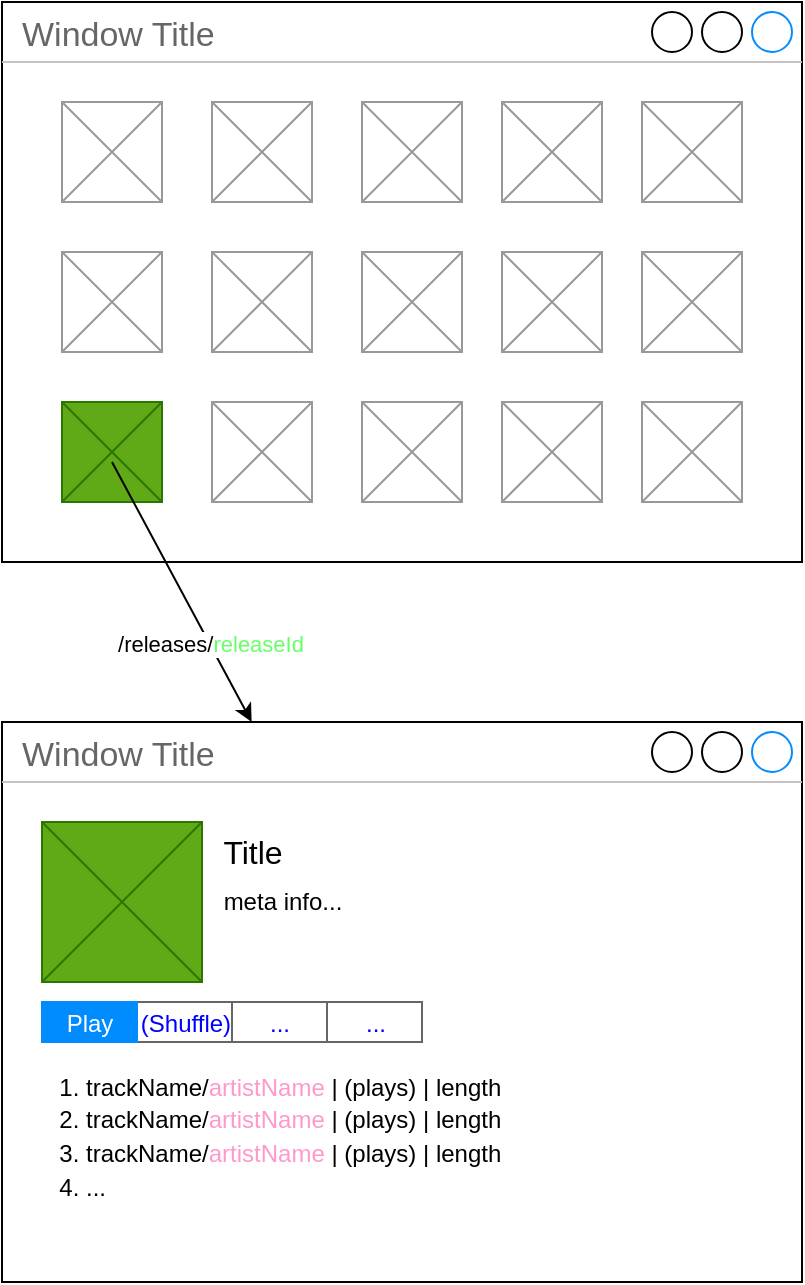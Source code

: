 <mxfile version="24.4.0" type="device">
  <diagram name="Page-1" id="b-V1Spg33pdkOXLn0fel">
    <mxGraphModel dx="1372" dy="884" grid="1" gridSize="10" guides="1" tooltips="1" connect="1" arrows="1" fold="1" page="1" pageScale="1" pageWidth="850" pageHeight="1100" math="0" shadow="0">
      <root>
        <mxCell id="0" />
        <mxCell id="1" parent="0" />
        <mxCell id="Laf__3OjtKrQcWO3HFms-33" value="Window Title" style="strokeWidth=1;shadow=0;dashed=0;align=center;html=1;shape=mxgraph.mockup.containers.window;align=left;verticalAlign=top;spacingLeft=8;strokeColor2=#008cff;strokeColor3=#c4c4c4;fontColor=#666666;mainText=;fontSize=17;labelBackgroundColor=none;whiteSpace=wrap;" vertex="1" parent="1">
          <mxGeometry x="40" y="40" width="400" height="280" as="geometry" />
        </mxCell>
        <mxCell id="Laf__3OjtKrQcWO3HFms-67" value="" style="group" vertex="1" connectable="0" parent="1">
          <mxGeometry x="70" y="90" width="340" height="200" as="geometry" />
        </mxCell>
        <mxCell id="Laf__3OjtKrQcWO3HFms-44" value="" style="verticalLabelPosition=bottom;shadow=0;dashed=0;align=center;html=1;verticalAlign=top;strokeWidth=1;shape=mxgraph.mockup.graphics.simpleIcon;strokeColor=#999999;fillColor=#ffffff;" vertex="1" parent="Laf__3OjtKrQcWO3HFms-67">
          <mxGeometry width="50" height="50" as="geometry" />
        </mxCell>
        <mxCell id="Laf__3OjtKrQcWO3HFms-45" value="" style="verticalLabelPosition=bottom;shadow=0;dashed=0;align=center;html=1;verticalAlign=top;strokeWidth=1;shape=mxgraph.mockup.graphics.simpleIcon;strokeColor=#999999;fillColor=#ffffff;" vertex="1" parent="Laf__3OjtKrQcWO3HFms-67">
          <mxGeometry x="75" width="50" height="50" as="geometry" />
        </mxCell>
        <mxCell id="Laf__3OjtKrQcWO3HFms-46" value="" style="verticalLabelPosition=bottom;shadow=0;dashed=0;align=center;html=1;verticalAlign=top;strokeWidth=1;shape=mxgraph.mockup.graphics.simpleIcon;strokeColor=#999999;fillColor=#ffffff;" vertex="1" parent="Laf__3OjtKrQcWO3HFms-67">
          <mxGeometry x="150" width="50" height="50" as="geometry" />
        </mxCell>
        <mxCell id="Laf__3OjtKrQcWO3HFms-47" value="" style="verticalLabelPosition=bottom;shadow=0;dashed=0;align=center;html=1;verticalAlign=top;strokeWidth=1;shape=mxgraph.mockup.graphics.simpleIcon;strokeColor=#999999;fillColor=#ffffff;" vertex="1" parent="Laf__3OjtKrQcWO3HFms-67">
          <mxGeometry y="75" width="50" height="50" as="geometry" />
        </mxCell>
        <mxCell id="Laf__3OjtKrQcWO3HFms-48" value="" style="verticalLabelPosition=bottom;shadow=0;dashed=0;align=center;html=1;verticalAlign=top;strokeWidth=1;shape=mxgraph.mockup.graphics.simpleIcon;strokeColor=#999999;fillColor=#ffffff;" vertex="1" parent="Laf__3OjtKrQcWO3HFms-67">
          <mxGeometry x="75" y="75" width="50" height="50" as="geometry" />
        </mxCell>
        <mxCell id="Laf__3OjtKrQcWO3HFms-49" value="" style="verticalLabelPosition=bottom;shadow=0;dashed=0;align=center;html=1;verticalAlign=top;strokeWidth=1;shape=mxgraph.mockup.graphics.simpleIcon;strokeColor=#999999;fillColor=#ffffff;" vertex="1" parent="Laf__3OjtKrQcWO3HFms-67">
          <mxGeometry x="150" y="75" width="50" height="50" as="geometry" />
        </mxCell>
        <mxCell id="Laf__3OjtKrQcWO3HFms-50" value="" style="verticalLabelPosition=bottom;shadow=0;dashed=0;align=center;html=1;verticalAlign=top;strokeWidth=1;shape=mxgraph.mockup.graphics.simpleIcon;strokeColor=#2D7600;fillColor=#60a917;fontColor=#ffffff;" vertex="1" parent="Laf__3OjtKrQcWO3HFms-67">
          <mxGeometry y="150" width="50" height="50" as="geometry" />
        </mxCell>
        <mxCell id="Laf__3OjtKrQcWO3HFms-51" value="" style="verticalLabelPosition=bottom;shadow=0;dashed=0;align=center;html=1;verticalAlign=top;strokeWidth=1;shape=mxgraph.mockup.graphics.simpleIcon;strokeColor=#999999;fillColor=#ffffff;" vertex="1" parent="Laf__3OjtKrQcWO3HFms-67">
          <mxGeometry x="75" y="150" width="50" height="50" as="geometry" />
        </mxCell>
        <mxCell id="Laf__3OjtKrQcWO3HFms-52" value="" style="verticalLabelPosition=bottom;shadow=0;dashed=0;align=center;html=1;verticalAlign=top;strokeWidth=1;shape=mxgraph.mockup.graphics.simpleIcon;strokeColor=#999999;fillColor=#ffffff;" vertex="1" parent="Laf__3OjtKrQcWO3HFms-67">
          <mxGeometry x="150" y="150" width="50" height="50" as="geometry" />
        </mxCell>
        <mxCell id="Laf__3OjtKrQcWO3HFms-53" value="" style="verticalLabelPosition=bottom;shadow=0;dashed=0;align=center;html=1;verticalAlign=top;strokeWidth=1;shape=mxgraph.mockup.graphics.simpleIcon;strokeColor=#999999;fillColor=#ffffff;" vertex="1" parent="Laf__3OjtKrQcWO3HFms-67">
          <mxGeometry x="220" width="50" height="50" as="geometry" />
        </mxCell>
        <mxCell id="Laf__3OjtKrQcWO3HFms-54" value="" style="verticalLabelPosition=bottom;shadow=0;dashed=0;align=center;html=1;verticalAlign=top;strokeWidth=1;shape=mxgraph.mockup.graphics.simpleIcon;strokeColor=#999999;fillColor=#ffffff;" vertex="1" parent="Laf__3OjtKrQcWO3HFms-67">
          <mxGeometry x="220" y="75" width="50" height="50" as="geometry" />
        </mxCell>
        <mxCell id="Laf__3OjtKrQcWO3HFms-55" value="" style="verticalLabelPosition=bottom;shadow=0;dashed=0;align=center;html=1;verticalAlign=top;strokeWidth=1;shape=mxgraph.mockup.graphics.simpleIcon;strokeColor=#999999;fillColor=#ffffff;" vertex="1" parent="Laf__3OjtKrQcWO3HFms-67">
          <mxGeometry x="220" y="150" width="50" height="50" as="geometry" />
        </mxCell>
        <mxCell id="Laf__3OjtKrQcWO3HFms-56" value="" style="verticalLabelPosition=bottom;shadow=0;dashed=0;align=center;html=1;verticalAlign=top;strokeWidth=1;shape=mxgraph.mockup.graphics.simpleIcon;strokeColor=#999999;fillColor=#ffffff;" vertex="1" parent="Laf__3OjtKrQcWO3HFms-67">
          <mxGeometry x="290" width="50" height="50" as="geometry" />
        </mxCell>
        <mxCell id="Laf__3OjtKrQcWO3HFms-57" value="" style="verticalLabelPosition=bottom;shadow=0;dashed=0;align=center;html=1;verticalAlign=top;strokeWidth=1;shape=mxgraph.mockup.graphics.simpleIcon;strokeColor=#999999;fillColor=#ffffff;" vertex="1" parent="Laf__3OjtKrQcWO3HFms-67">
          <mxGeometry x="290" y="75" width="50" height="50" as="geometry" />
        </mxCell>
        <mxCell id="Laf__3OjtKrQcWO3HFms-58" value="" style="verticalLabelPosition=bottom;shadow=0;dashed=0;align=center;html=1;verticalAlign=top;strokeWidth=1;shape=mxgraph.mockup.graphics.simpleIcon;strokeColor=#999999;fillColor=#ffffff;" vertex="1" parent="Laf__3OjtKrQcWO3HFms-67">
          <mxGeometry x="290" y="150" width="50" height="50" as="geometry" />
        </mxCell>
        <mxCell id="Laf__3OjtKrQcWO3HFms-85" value="" style="group" vertex="1" connectable="0" parent="1">
          <mxGeometry x="40" y="400" width="400" height="280" as="geometry" />
        </mxCell>
        <mxCell id="Laf__3OjtKrQcWO3HFms-68" value="Window Title" style="strokeWidth=1;shadow=0;dashed=0;align=center;html=1;shape=mxgraph.mockup.containers.window;align=left;verticalAlign=top;spacingLeft=8;strokeColor2=#008cff;strokeColor3=#c4c4c4;fontColor=#666666;mainText=;fontSize=17;labelBackgroundColor=none;whiteSpace=wrap;" vertex="1" parent="Laf__3OjtKrQcWO3HFms-85">
          <mxGeometry width="400" height="280" as="geometry" />
        </mxCell>
        <mxCell id="Laf__3OjtKrQcWO3HFms-88" value="" style="group" vertex="1" connectable="0" parent="Laf__3OjtKrQcWO3HFms-85">
          <mxGeometry y="50" width="280" height="200" as="geometry" />
        </mxCell>
        <mxCell id="Laf__3OjtKrQcWO3HFms-69" value="" style="verticalLabelPosition=bottom;shadow=0;dashed=0;align=center;html=1;verticalAlign=top;strokeWidth=1;shape=mxgraph.mockup.graphics.simpleIcon;strokeColor=#2D7600;fillColor=#60a917;fontColor=#ffffff;" vertex="1" parent="Laf__3OjtKrQcWO3HFms-88">
          <mxGeometry x="20" width="80" height="80" as="geometry" />
        </mxCell>
        <mxCell id="Laf__3OjtKrQcWO3HFms-19" value="&lt;ol style=&quot;line-height: 140%;&quot;&gt;&lt;li&gt;trackName/&lt;font style=&quot;font-size: 12px;&quot; color=&quot;#ff99cc&quot;&gt;artistName&lt;/font&gt;&amp;nbsp;| (plays) | length&lt;/li&gt;&lt;li&gt;trackName/&lt;font style=&quot;font-size: 12px;&quot; color=&quot;#ff99cc&quot;&gt;artistName&lt;/font&gt;&amp;nbsp;| (plays) | length&lt;/li&gt;&lt;li&gt;trackName/&lt;font style=&quot;font-size: 12px;&quot; color=&quot;#ff99cc&quot;&gt;artistName&lt;/font&gt;&amp;nbsp;| (plays) | length&lt;/li&gt;&lt;li&gt;...&lt;/li&gt;&lt;/ol&gt;" style="text;strokeColor=none;fillColor=none;html=1;whiteSpace=wrap;verticalAlign=middle;overflow=hidden;spacing=2;" vertex="1" parent="Laf__3OjtKrQcWO3HFms-88">
          <mxGeometry y="110" width="280" height="90" as="geometry" />
        </mxCell>
        <mxCell id="Laf__3OjtKrQcWO3HFms-77" value="" style="strokeWidth=1;shadow=0;dashed=0;align=center;html=1;shape=mxgraph.mockup.text.rrect;rSize=0;strokeColor=#666666;" vertex="1" parent="Laf__3OjtKrQcWO3HFms-88">
          <mxGeometry x="20" y="90" width="190" height="20" as="geometry" />
        </mxCell>
        <mxCell id="Laf__3OjtKrQcWO3HFms-78" value="&lt;font style=&quot;font-size: 12px;&quot;&gt;(Shuffle)&lt;/font&gt;" style="strokeColor=inherit;fillColor=inherit;gradientColor=inherit;strokeWidth=1;shadow=0;dashed=0;align=center;html=1;shape=mxgraph.mockup.text.rrect;rSize=0;fontSize=17;fontColor=#0000ff;whiteSpace=wrap;" vertex="1" parent="Laf__3OjtKrQcWO3HFms-77">
          <mxGeometry x="47.5" width="47.5" height="20" as="geometry" />
        </mxCell>
        <mxCell id="Laf__3OjtKrQcWO3HFms-79" value="&lt;font style=&quot;font-size: 12px;&quot;&gt;...&lt;/font&gt;" style="strokeColor=inherit;fillColor=inherit;gradientColor=inherit;strokeWidth=1;shadow=0;dashed=0;align=center;html=1;shape=mxgraph.mockup.text.rrect;rSize=0;fontSize=17;fontColor=#0000ff;whiteSpace=wrap;" vertex="1" parent="Laf__3OjtKrQcWO3HFms-77">
          <mxGeometry x="95" width="47.5" height="20" as="geometry" />
        </mxCell>
        <mxCell id="Laf__3OjtKrQcWO3HFms-80" value="&lt;font style=&quot;font-size: 12px;&quot;&gt;...&lt;/font&gt;" style="strokeColor=inherit;fillColor=inherit;gradientColor=inherit;strokeWidth=1;shadow=0;dashed=0;align=center;html=1;shape=mxgraph.mockup.text.rrect;rSize=0;fontSize=17;fontColor=#0000ff;whiteSpace=wrap;" vertex="1" parent="Laf__3OjtKrQcWO3HFms-77">
          <mxGeometry x="142.5" width="47.5" height="20" as="geometry" />
        </mxCell>
        <mxCell id="Laf__3OjtKrQcWO3HFms-81" value="&lt;font style=&quot;font-size: 12px;&quot;&gt;Play&lt;/font&gt;" style="strokeWidth=1;shadow=0;dashed=0;align=center;html=1;shape=mxgraph.mockup.text.rrect;rSize=0;fontSize=17;fontColor=#ffffff;fillColor=#008cff;strokeColor=#008cff;whiteSpace=wrap;" vertex="1" parent="Laf__3OjtKrQcWO3HFms-77">
          <mxGeometry width="47.5" height="20" as="geometry" />
        </mxCell>
        <mxCell id="Laf__3OjtKrQcWO3HFms-82" value="&lt;font style=&quot;font-size: 16px;&quot;&gt;Title&lt;/font&gt;" style="text;html=1;align=center;verticalAlign=middle;resizable=0;points=[];autosize=1;strokeColor=none;fillColor=none;" vertex="1" parent="Laf__3OjtKrQcWO3HFms-88">
          <mxGeometry x="100" width="50" height="30" as="geometry" />
        </mxCell>
        <mxCell id="Laf__3OjtKrQcWO3HFms-83" value="meta info..." style="text;html=1;align=center;verticalAlign=middle;resizable=0;points=[];autosize=1;strokeColor=none;fillColor=none;" vertex="1" parent="Laf__3OjtKrQcWO3HFms-88">
          <mxGeometry x="100" y="25" width="80" height="30" as="geometry" />
        </mxCell>
        <mxCell id="Laf__3OjtKrQcWO3HFms-90" value="" style="endArrow=classic;html=1;rounded=0;exitX=0.5;exitY=0.6;exitDx=0;exitDy=0;exitPerimeter=0;" edge="1" parent="1" source="Laf__3OjtKrQcWO3HFms-50" target="Laf__3OjtKrQcWO3HFms-68">
          <mxGeometry width="50" height="50" relative="1" as="geometry">
            <mxPoint x="400" y="370" as="sourcePoint" />
            <mxPoint x="450" y="320" as="targetPoint" />
          </mxGeometry>
        </mxCell>
        <mxCell id="Laf__3OjtKrQcWO3HFms-91" value="/releases/&lt;font color=&quot;#66ff66&quot;&gt;releaseId&lt;/font&gt;" style="edgeLabel;html=1;align=center;verticalAlign=middle;resizable=0;points=[];" vertex="1" connectable="0" parent="Laf__3OjtKrQcWO3HFms-90">
          <mxGeometry x="0.401" relative="1" as="geometry">
            <mxPoint as="offset" />
          </mxGeometry>
        </mxCell>
      </root>
    </mxGraphModel>
  </diagram>
</mxfile>
